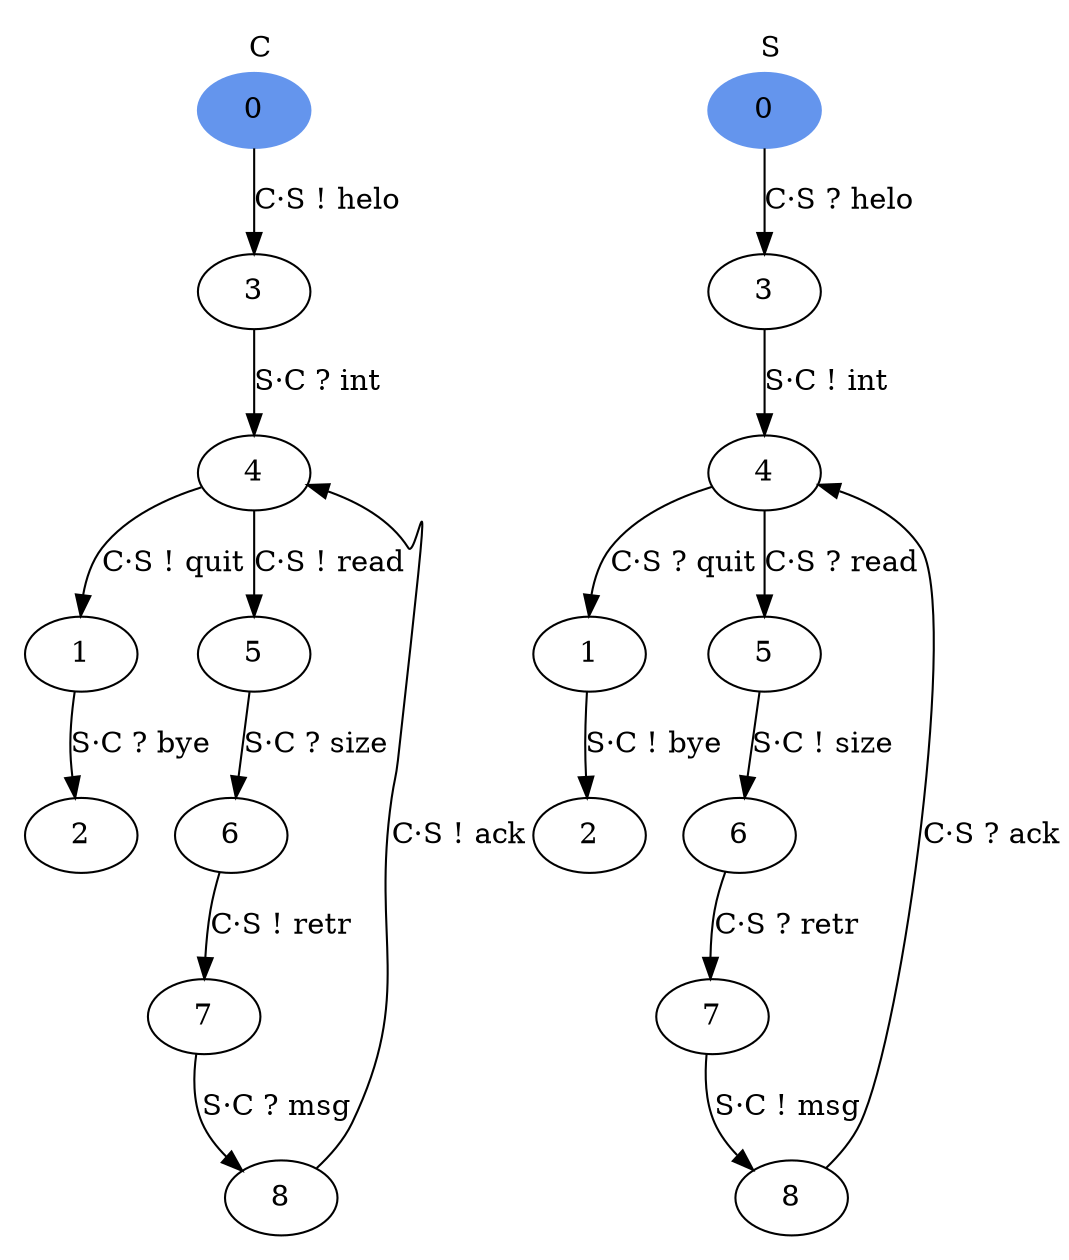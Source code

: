 digraph CFSMs {
 graph [color=white ratio=compress margin=0];
   subgraph cluster_C{
   label = C;
	C0	[style=filled, color=cornflowerblue]
	C0	[label = "0"];
	C1	[label = "1"];
	C2	[label = "2"];
	C3	[label = "3"];
	C4	[label = "4"];
	C5	[label = "5"];
	C6	[label = "6"];
	C7	[label = "7"];
	C8	[label = "8"];
	C0 -> C3	[label = "C&middot;S ! helo"];
	C1 -> C2	[label = "S&middot;C ? bye"];
	C3 -> C4	[label = "S&middot;C ? int"];
	C4 -> C1	[label = "C&middot;S ! quit"];
	C4 -> C5	[label = "C&middot;S ! read"];
	C5 -> C6	[label = "S&middot;C ? size"];
	C6 -> C7	[label = "C&middot;S ! retr"];
	C7 -> C8	[label = "S&middot;C ? msg"];
	C8 -> C4	[label = "C&middot;S ! ack"];
   }

   subgraph cluster_S{
   label = S;
	S0	[style=filled, color=cornflowerblue]
	S0	[label = "0"];
	S1	[label = "1"];
	S2	[label = "2"];
	S3	[label = "3"];
	S4	[label = "4"];
	S5	[label = "5"];
	S6	[label = "6"];
	S7	[label = "7"];
	S8	[label = "8"];
	S0 -> S3	[label = "C&middot;S ? helo"];
	S1 -> S2	[label = "S&middot;C ! bye"];
	S3 -> S4	[label = "S&middot;C ! int"];
	S4 -> S1	[label = "C&middot;S ? quit"];
	S4 -> S5	[label = "C&middot;S ? read"];
	S5 -> S6	[label = "S&middot;C ! size"];
	S6 -> S7	[label = "C&middot;S ? retr"];
	S7 -> S8	[label = "S&middot;C ! msg"];
	S8 -> S4	[label = "C&middot;S ? ack"];
   }

}

